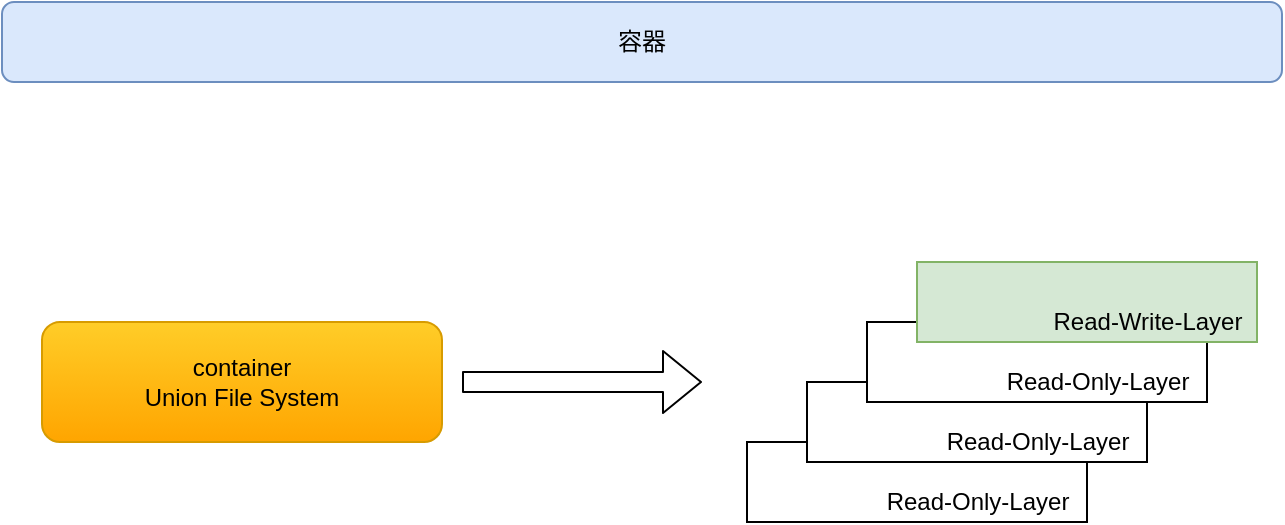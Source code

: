 <mxfile version="10.6.0" type="device"><diagram id="QiYlpMvwYJFCLkjojlT0" name="第 1 页"><mxGraphModel dx="898" dy="590" grid="1" gridSize="10" guides="1" tooltips="1" connect="1" arrows="1" fold="1" page="1" pageScale="1" pageWidth="827" pageHeight="1169" math="0" shadow="0"><root><mxCell id="0"/><mxCell id="1" parent="0"/><mxCell id="XfToq8WErG24NLj3fxX_-1" value="容器" style="rounded=1;whiteSpace=wrap;html=1;fillColor=#dae8fc;strokeColor=#6c8ebf;" parent="1" vertex="1"><mxGeometry x="50" y="160" width="640" height="40" as="geometry"/></mxCell><mxCell id="XfToq8WErG24NLj3fxX_-2" value="container&lt;br&gt;Union File System&lt;br&gt;" style="rounded=1;whiteSpace=wrap;html=1;gradientColor=#ffa500;fillColor=#ffcd28;strokeColor=#d79b00;" parent="1" vertex="1"><mxGeometry x="70" y="320" width="200" height="60" as="geometry"/></mxCell><mxCell id="XfToq8WErG24NLj3fxX_-3" value="" style="shape=flexArrow;endArrow=classic;html=1;" parent="1" edge="1"><mxGeometry width="50" height="50" relative="1" as="geometry"><mxPoint x="280" y="350" as="sourcePoint"/><mxPoint x="400" y="350" as="targetPoint"/></mxGeometry></mxCell><mxCell id="XfToq8WErG24NLj3fxX_-10" value="" style="rounded=0;whiteSpace=wrap;html=1;" parent="1" vertex="1"><mxGeometry x="422.5" y="380" width="170" height="40" as="geometry"/></mxCell><mxCell id="XfToq8WErG24NLj3fxX_-17" value="Read-Only-Layer" style="text;html=1;strokeColor=none;fillColor=none;align=center;verticalAlign=middle;whiteSpace=wrap;rounded=0;" parent="1" vertex="1"><mxGeometry x="482.5" y="400" width="110" height="20" as="geometry"/></mxCell><mxCell id="XfToq8WErG24NLj3fxX_-8" value="" style="rounded=0;whiteSpace=wrap;html=1;" parent="1" vertex="1"><mxGeometry x="452.5" y="350" width="170" height="40" as="geometry"/></mxCell><mxCell id="XfToq8WErG24NLj3fxX_-16" value="Read-Only-Layer" style="text;html=1;strokeColor=none;fillColor=none;align=center;verticalAlign=middle;whiteSpace=wrap;rounded=0;" parent="1" vertex="1"><mxGeometry x="512.5" y="370" width="110" height="20" as="geometry"/></mxCell><mxCell id="XfToq8WErG24NLj3fxX_-6" value="" style="rounded=0;whiteSpace=wrap;html=1;" parent="1" vertex="1"><mxGeometry x="482.5" y="320" width="170" height="40" as="geometry"/></mxCell><mxCell id="XfToq8WErG24NLj3fxX_-15" value="Read-Only-Layer" style="text;html=1;strokeColor=none;fillColor=none;align=center;verticalAlign=middle;whiteSpace=wrap;rounded=0;" parent="1" vertex="1"><mxGeometry x="542.5" y="340" width="110" height="20" as="geometry"/></mxCell><mxCell id="XfToq8WErG24NLj3fxX_-4" value="" style="rounded=0;whiteSpace=wrap;html=1;fillColor=#d5e8d4;strokeColor=#82b366;" parent="1" vertex="1"><mxGeometry x="507.5" y="290" width="170" height="40" as="geometry"/></mxCell><mxCell id="XfToq8WErG24NLj3fxX_-14" value="Read-Write-Layer" style="text;html=1;strokeColor=none;fillColor=none;align=center;verticalAlign=middle;whiteSpace=wrap;rounded=0;" parent="1" vertex="1"><mxGeometry x="567.5" y="310" width="110" height="20" as="geometry"/></mxCell></root></mxGraphModel></diagram></mxfile>